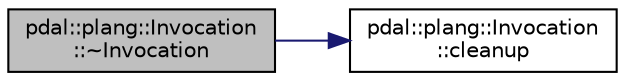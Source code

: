 digraph "pdal::plang::Invocation::~Invocation"
{
  edge [fontname="Helvetica",fontsize="10",labelfontname="Helvetica",labelfontsize="10"];
  node [fontname="Helvetica",fontsize="10",shape=record];
  rankdir="LR";
  Node1 [label="pdal::plang::Invocation\l::~Invocation",height=0.2,width=0.4,color="black", fillcolor="grey75", style="filled", fontcolor="black"];
  Node1 -> Node2 [color="midnightblue",fontsize="10",style="solid",fontname="Helvetica"];
  Node2 [label="pdal::plang::Invocation\l::cleanup",height=0.2,width=0.4,color="black", fillcolor="white", style="filled",URL="$classpdal_1_1plang_1_1Invocation.html#a4ae9bde2ddc879808c4a6952e0df7bd0"];
}
